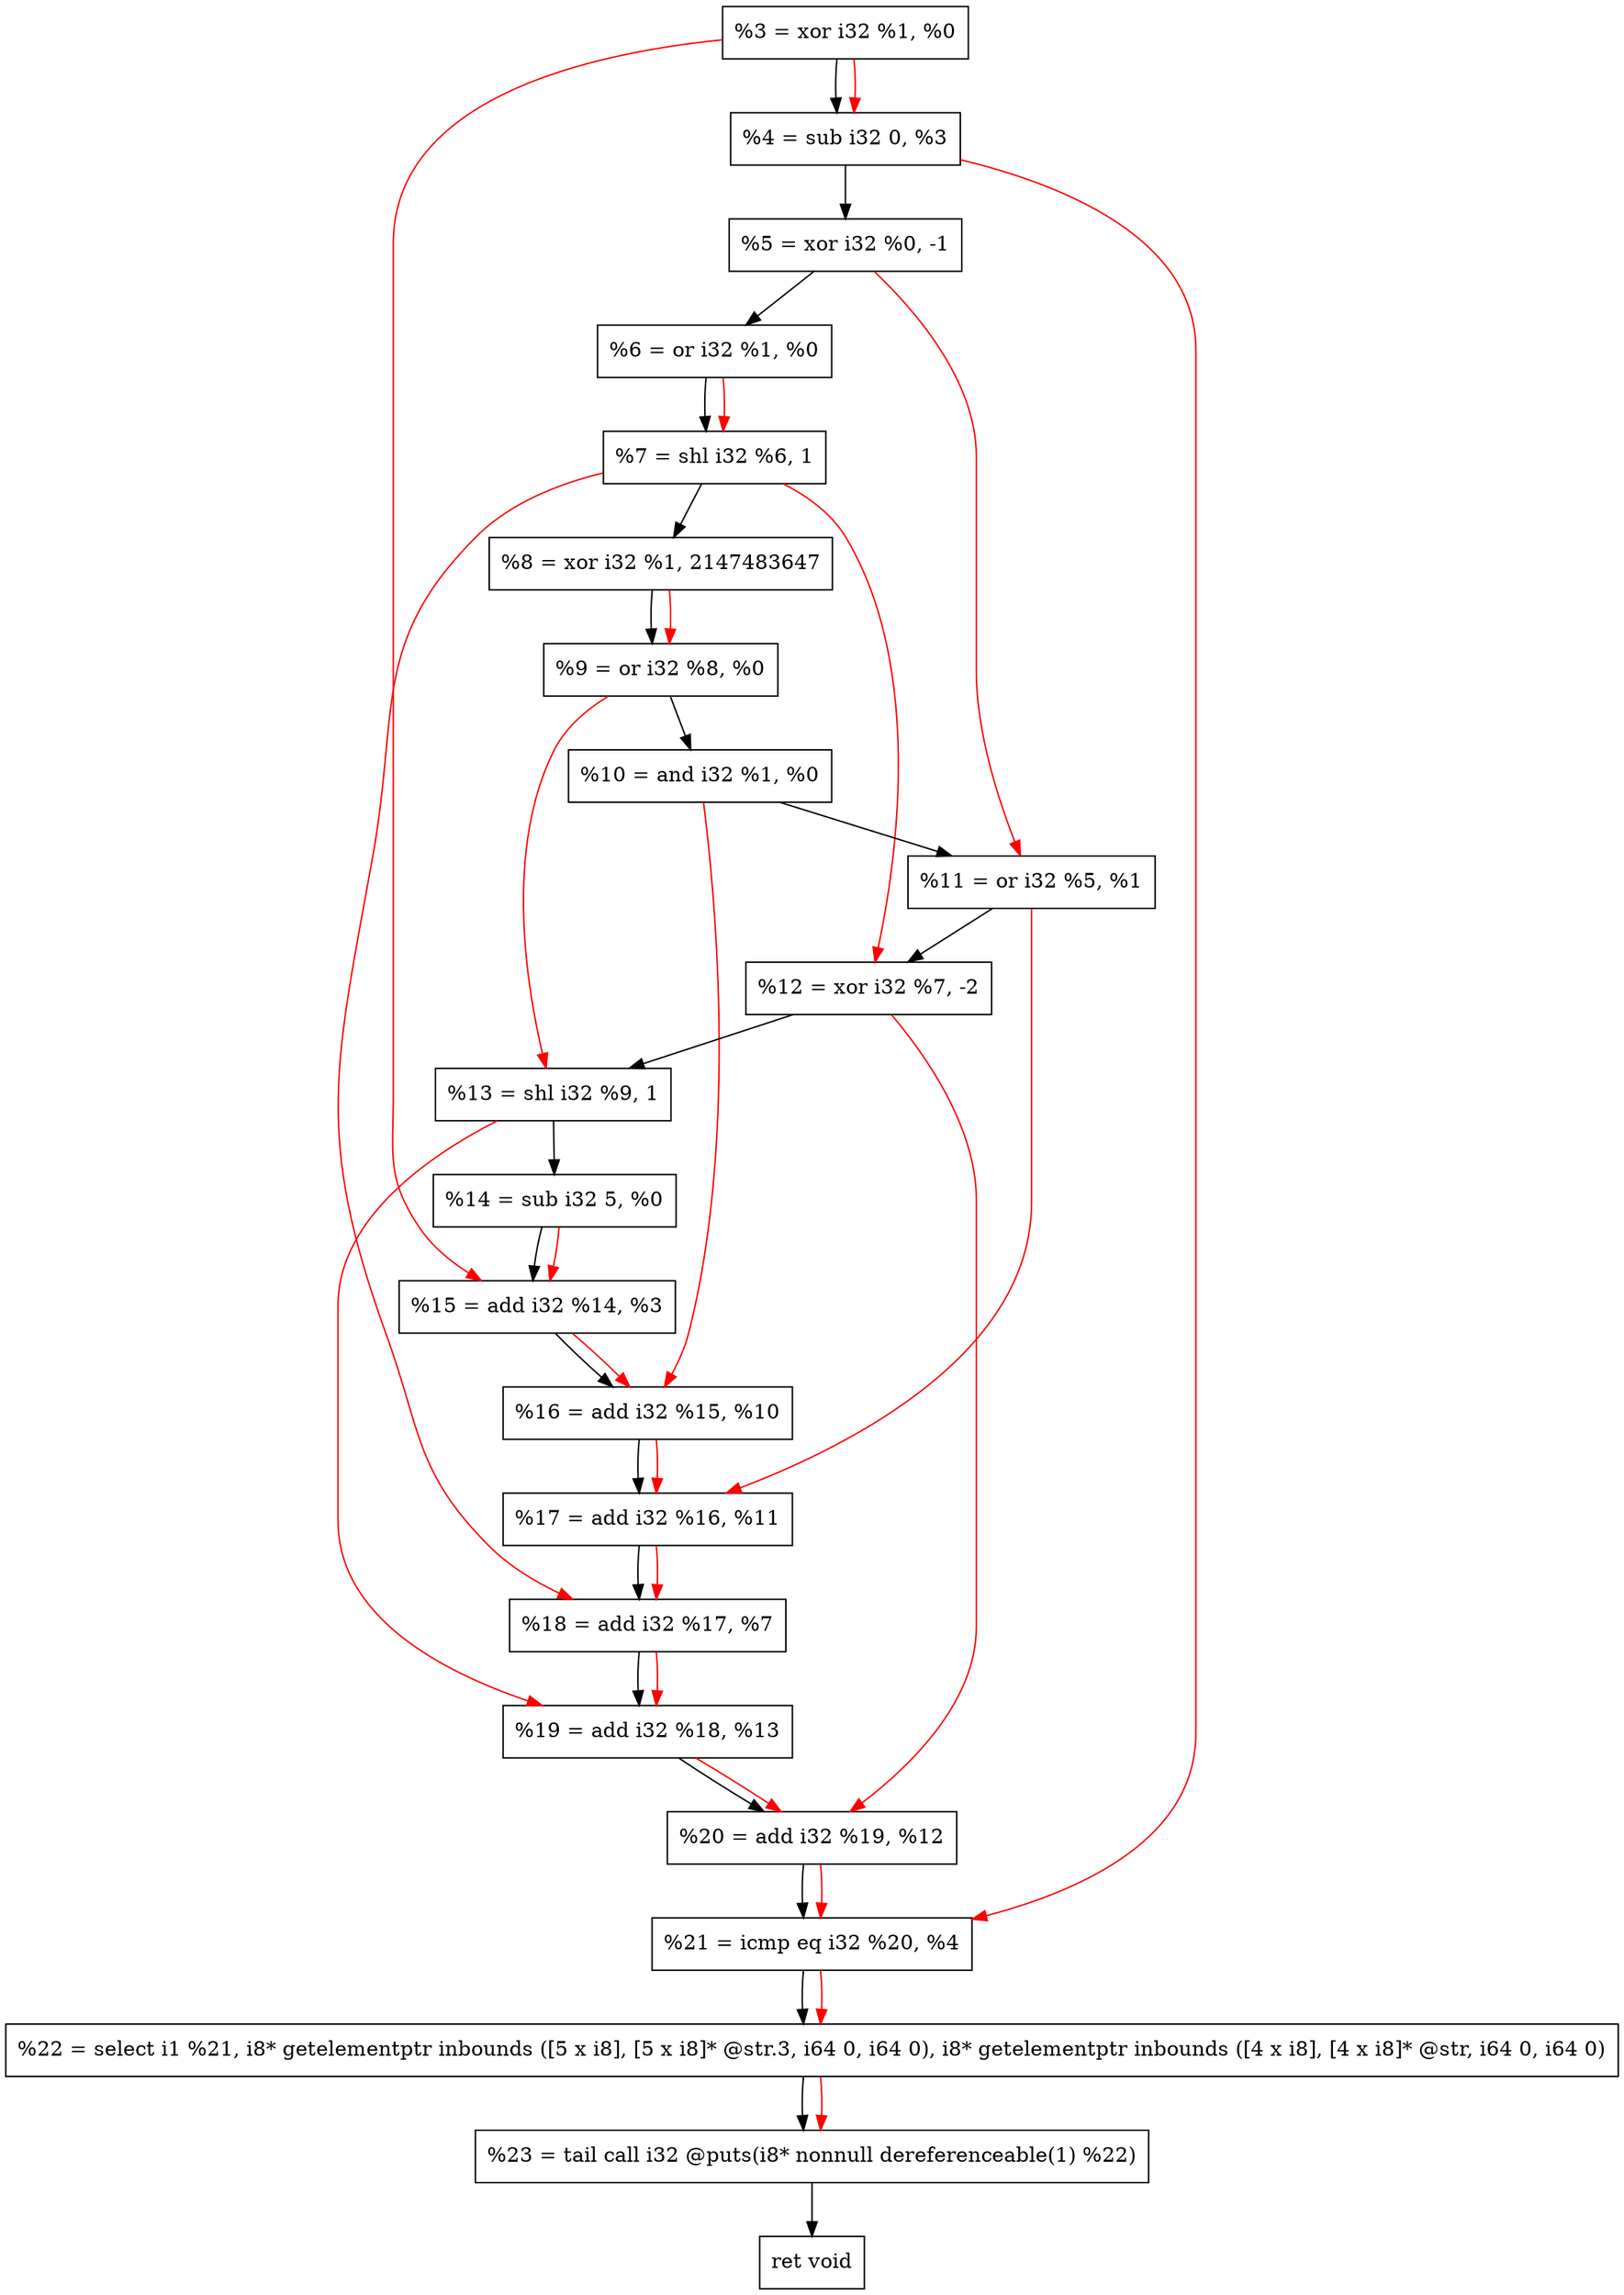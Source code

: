 digraph "DFG for'crackme' function" {
	Node0xbf0460[shape=record, label="  %3 = xor i32 %1, %0"];
	Node0xbf0b10[shape=record, label="  %4 = sub i32 0, %3"];
	Node0xbf0bd0[shape=record, label="  %5 = xor i32 %0, -1"];
	Node0xbf0c40[shape=record, label="  %6 = or i32 %1, %0"];
	Node0xbf0ce0[shape=record, label="  %7 = shl i32 %6, 1"];
	Node0xbf0d80[shape=record, label="  %8 = xor i32 %1, 2147483647"];
	Node0xbf0df0[shape=record, label="  %9 = or i32 %8, %0"];
	Node0xbf0e60[shape=record, label="  %10 = and i32 %1, %0"];
	Node0xbf0ed0[shape=record, label="  %11 = or i32 %5, %1"];
	Node0xbf0f70[shape=record, label="  %12 = xor i32 %7, -2"];
	Node0xbf0fe0[shape=record, label="  %13 = shl i32 %9, 1"];
	Node0xbf1080[shape=record, label="  %14 = sub i32 5, %0"];
	Node0xbf10f0[shape=record, label="  %15 = add i32 %14, %3"];
	Node0xbf1160[shape=record, label="  %16 = add i32 %15, %10"];
	Node0xbf11d0[shape=record, label="  %17 = add i32 %16, %11"];
	Node0xbf1240[shape=record, label="  %18 = add i32 %17, %7"];
	Node0xbf12b0[shape=record, label="  %19 = add i32 %18, %13"];
	Node0xbf1320[shape=record, label="  %20 = add i32 %19, %12"];
	Node0xbf1390[shape=record, label="  %21 = icmp eq i32 %20, %4"];
	Node0xb91268[shape=record, label="  %22 = select i1 %21, i8* getelementptr inbounds ([5 x i8], [5 x i8]* @str.3, i64 0, i64 0), i8* getelementptr inbounds ([4 x i8], [4 x i8]* @str, i64 0, i64 0)"];
	Node0xbf1830[shape=record, label="  %23 = tail call i32 @puts(i8* nonnull dereferenceable(1) %22)"];
	Node0xbf1880[shape=record, label="  ret void"];
	Node0xbf0460 -> Node0xbf0b10;
	Node0xbf0b10 -> Node0xbf0bd0;
	Node0xbf0bd0 -> Node0xbf0c40;
	Node0xbf0c40 -> Node0xbf0ce0;
	Node0xbf0ce0 -> Node0xbf0d80;
	Node0xbf0d80 -> Node0xbf0df0;
	Node0xbf0df0 -> Node0xbf0e60;
	Node0xbf0e60 -> Node0xbf0ed0;
	Node0xbf0ed0 -> Node0xbf0f70;
	Node0xbf0f70 -> Node0xbf0fe0;
	Node0xbf0fe0 -> Node0xbf1080;
	Node0xbf1080 -> Node0xbf10f0;
	Node0xbf10f0 -> Node0xbf1160;
	Node0xbf1160 -> Node0xbf11d0;
	Node0xbf11d0 -> Node0xbf1240;
	Node0xbf1240 -> Node0xbf12b0;
	Node0xbf12b0 -> Node0xbf1320;
	Node0xbf1320 -> Node0xbf1390;
	Node0xbf1390 -> Node0xb91268;
	Node0xb91268 -> Node0xbf1830;
	Node0xbf1830 -> Node0xbf1880;
edge [color=red]
	Node0xbf0460 -> Node0xbf0b10;
	Node0xbf0c40 -> Node0xbf0ce0;
	Node0xbf0d80 -> Node0xbf0df0;
	Node0xbf0bd0 -> Node0xbf0ed0;
	Node0xbf0ce0 -> Node0xbf0f70;
	Node0xbf0df0 -> Node0xbf0fe0;
	Node0xbf1080 -> Node0xbf10f0;
	Node0xbf0460 -> Node0xbf10f0;
	Node0xbf10f0 -> Node0xbf1160;
	Node0xbf0e60 -> Node0xbf1160;
	Node0xbf1160 -> Node0xbf11d0;
	Node0xbf0ed0 -> Node0xbf11d0;
	Node0xbf11d0 -> Node0xbf1240;
	Node0xbf0ce0 -> Node0xbf1240;
	Node0xbf1240 -> Node0xbf12b0;
	Node0xbf0fe0 -> Node0xbf12b0;
	Node0xbf12b0 -> Node0xbf1320;
	Node0xbf0f70 -> Node0xbf1320;
	Node0xbf1320 -> Node0xbf1390;
	Node0xbf0b10 -> Node0xbf1390;
	Node0xbf1390 -> Node0xb91268;
	Node0xb91268 -> Node0xbf1830;
}
